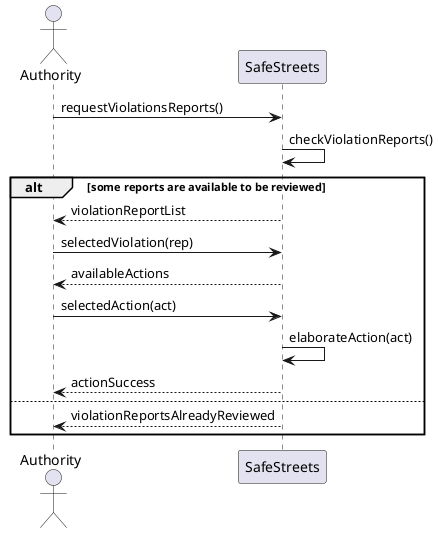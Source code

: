 @startuml rasd_sequence_diagram_uc_2_1
skinparam Shadowing false

actor Authority as A
participant SafeStreets as SS

A -> SS : requestViolationsReports()
SS -> SS : checkViolationReports()
alt some reports are available to be reviewed
SS --> A : violationReportList
A -> SS : selectedViolation(rep)
SS --> A : availableActions
A -> SS : selectedAction(act)
SS -> SS : elaborateAction(act)
SS --> A : actionSuccess
else
SS --> A : violationReportsAlreadyReviewed
end

@enduml